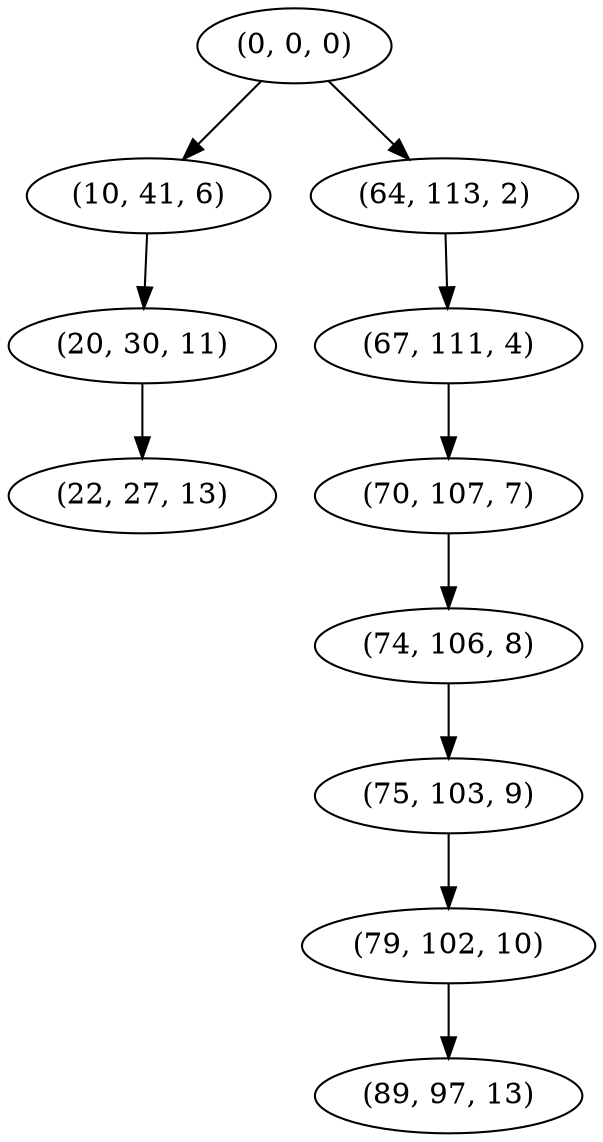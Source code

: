 digraph tree {
    "(0, 0, 0)";
    "(10, 41, 6)";
    "(20, 30, 11)";
    "(22, 27, 13)";
    "(64, 113, 2)";
    "(67, 111, 4)";
    "(70, 107, 7)";
    "(74, 106, 8)";
    "(75, 103, 9)";
    "(79, 102, 10)";
    "(89, 97, 13)";
    "(0, 0, 0)" -> "(10, 41, 6)";
    "(0, 0, 0)" -> "(64, 113, 2)";
    "(10, 41, 6)" -> "(20, 30, 11)";
    "(20, 30, 11)" -> "(22, 27, 13)";
    "(64, 113, 2)" -> "(67, 111, 4)";
    "(67, 111, 4)" -> "(70, 107, 7)";
    "(70, 107, 7)" -> "(74, 106, 8)";
    "(74, 106, 8)" -> "(75, 103, 9)";
    "(75, 103, 9)" -> "(79, 102, 10)";
    "(79, 102, 10)" -> "(89, 97, 13)";
}
